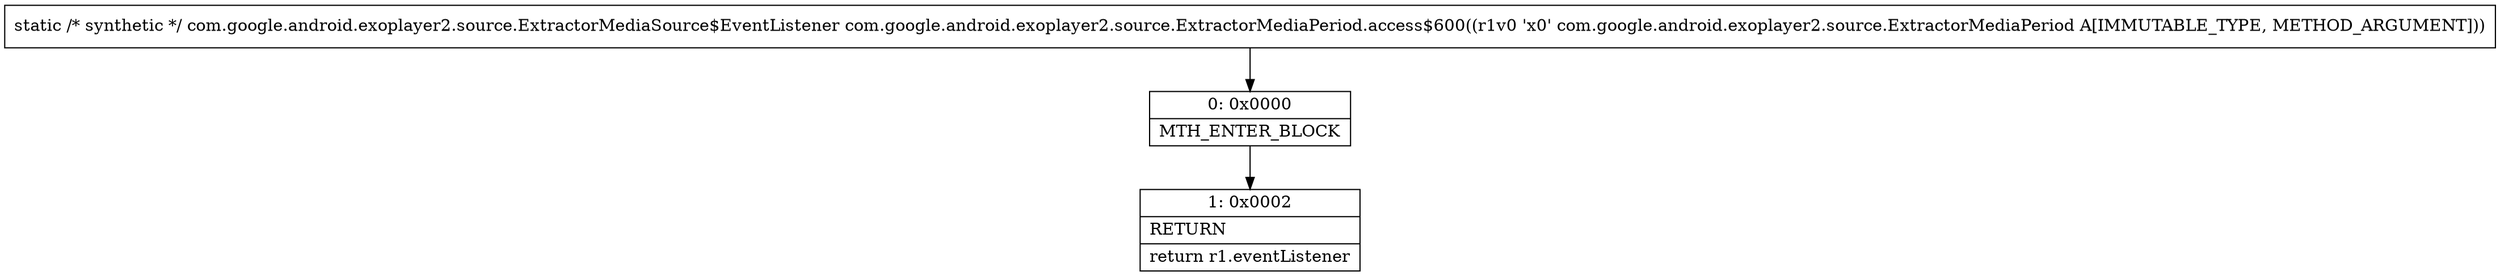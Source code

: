 digraph "CFG forcom.google.android.exoplayer2.source.ExtractorMediaPeriod.access$600(Lcom\/google\/android\/exoplayer2\/source\/ExtractorMediaPeriod;)Lcom\/google\/android\/exoplayer2\/source\/ExtractorMediaSource$EventListener;" {
Node_0 [shape=record,label="{0\:\ 0x0000|MTH_ENTER_BLOCK\l}"];
Node_1 [shape=record,label="{1\:\ 0x0002|RETURN\l|return r1.eventListener\l}"];
MethodNode[shape=record,label="{static \/* synthetic *\/ com.google.android.exoplayer2.source.ExtractorMediaSource$EventListener com.google.android.exoplayer2.source.ExtractorMediaPeriod.access$600((r1v0 'x0' com.google.android.exoplayer2.source.ExtractorMediaPeriod A[IMMUTABLE_TYPE, METHOD_ARGUMENT])) }"];
MethodNode -> Node_0;
Node_0 -> Node_1;
}


